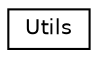 digraph "Graphical Class Hierarchy"
{
 // LATEX_PDF_SIZE
  edge [fontname="Helvetica",fontsize="10",labelfontname="Helvetica",labelfontsize="10"];
  node [fontname="Helvetica",fontsize="10",shape=record];
  rankdir="LR";
  Node0 [label="Utils",height=0.2,width=0.4,color="black", fillcolor="white", style="filled",URL="$class_utils.html",tooltip=" "];
}
